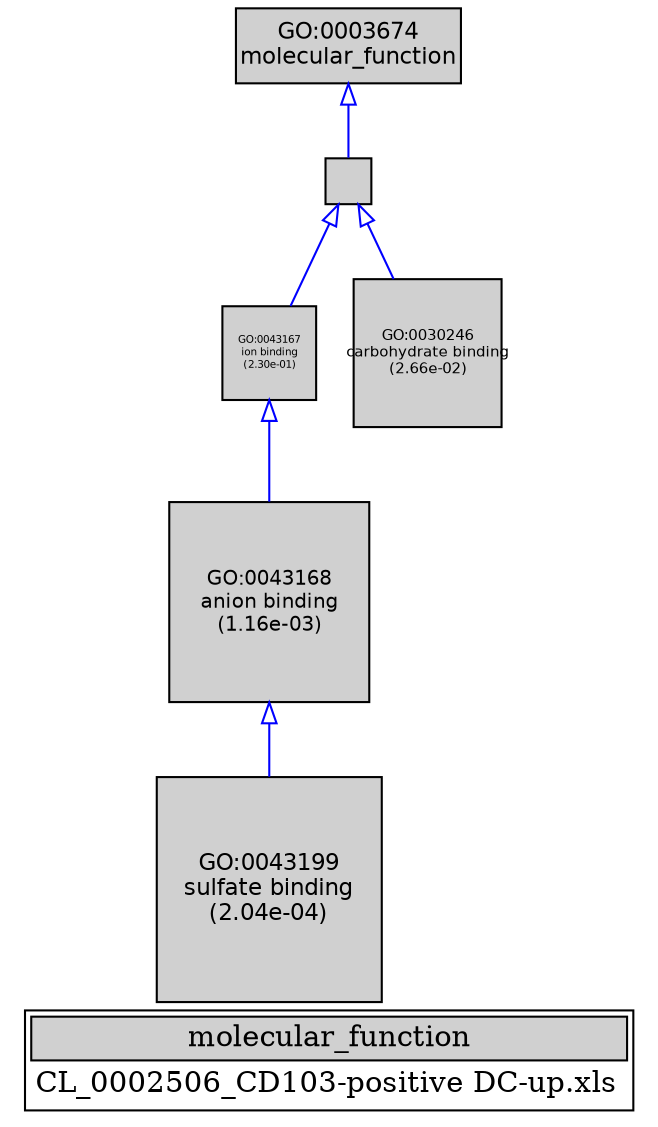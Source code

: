 digraph "molecular_function" {
graph [ bgcolor = "#FFFFFF", label = <<TABLE COLOR="black" BGCOLOR="white"><TR><TD COLSPAN="2" BGCOLOR="#D0D0D0"><FONT COLOR="black">molecular_function</FONT></TD></TR><TR><TD BORDER="0">CL_0002506_CD103-positive DC-up.xls</TD></TR></TABLE>> ];
node [ fontname = "Helvetica" ];

subgraph "nodes" {

node [ style = "filled", fixedsize = "true", width = 1, shape = "box", fontsize = 9, fillcolor = "#D0D0D0", fontcolor = "black", color = "black" ];

"GO:0005488" [ URL = "#GO:0005488", label = "", width = 0.306342898859, shape = "box", height = 0.306342898859 ];
"GO:0043168" [ URL = "#GO:0043168", label = <<TABLE BORDER="0"><TR><TD>GO:0043168<BR/>anion binding<BR/>(1.16e-03)</TD></TR></TABLE>>, width = 1.33894395818, shape = "box", fontsize = 9.64039649891, height = 1.33894395818 ];
"GO:0003674" [ URL = "#GO:0003674", label = <<TABLE BORDER="0"><TR><TD>GO:0003674<BR/>molecular_function</TD></TR></TABLE>>, width = 1.5, shape = "box", fontsize = 10.8 ];
"GO:0043167" [ URL = "#GO:0043167", label = <<TABLE BORDER="0"><TR><TD>GO:0043167<BR/>ion binding<BR/>(2.30e-01)</TD></TR></TABLE>>, width = 0.630284074719, shape = "box", fontsize = 5.0, height = 0.630284074719 ];
"GO:0043199" [ URL = "#GO:0043199", label = <<TABLE BORDER="0"><TR><TD>GO:0043199<BR/>sulfate binding<BR/>(2.04e-04)</TD></TR></TABLE>>, width = 1.5, shape = "box", fontsize = 10.8, height = 1.5 ];
"GO:0030246" [ URL = "#GO:0030246", label = <<TABLE BORDER="0"><TR><TD>GO:0030246<BR/>carbohydrate binding<BR/>(2.66e-02)</TD></TR></TABLE>>, width = 0.982650811333, shape = "box", fontsize = 7.0750858416, height = 0.982650811333 ];
}
subgraph "edges" {


edge [ dir = "back", weight = 1 ];
subgraph "regulates" {


edge [ color = "cyan", arrowtail = "none" ];
subgraph "positive" {


edge [ color = "green", arrowtail = "vee" ];
}
subgraph "negative" {


edge [ color = "red", arrowtail = "tee" ];
}
}
subgraph "part_of" {


edge [ color = "purple", arrowtail = "diamond", weight = 2.5 ];
}
subgraph "is_a" {


edge [ color = "blue", arrowtail = "empty", weight = 5.0 ];
"GO:0005488" -> "GO:0030246";
"GO:0043167" -> "GO:0043168";
"GO:0043168" -> "GO:0043199";
"GO:0005488" -> "GO:0043167";
"GO:0003674" -> "GO:0005488";
}
}
}
